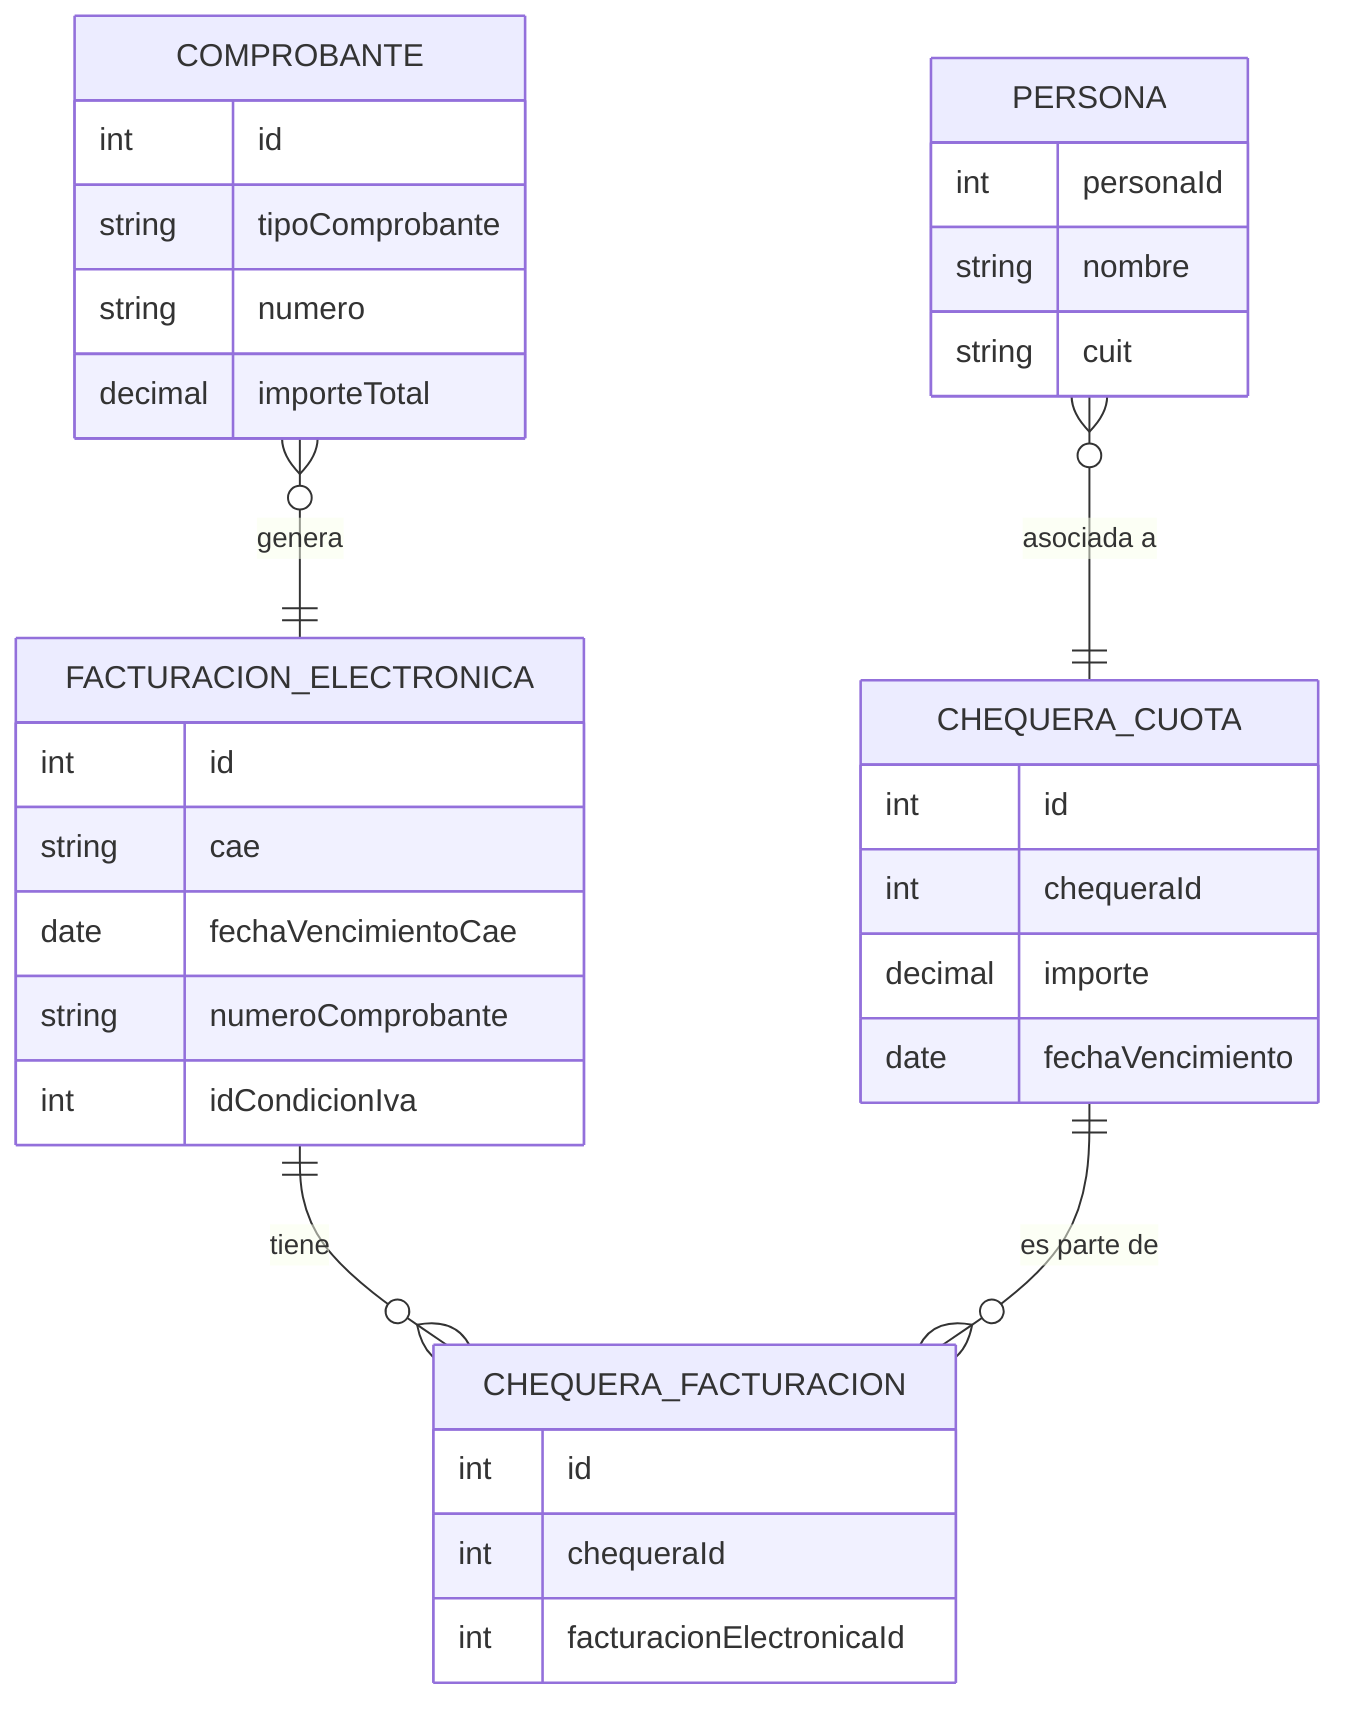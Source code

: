 erDiagram
    FACTURACION_ELECTRONICA {
        int id
        string cae
        date fechaVencimientoCae
        string numeroComprobante
        int idCondicionIva
    }

    CHEQUERA_FACTURACION {
        int id
        int chequeraId
        int facturacionElectronicaId
    }

    CHEQUERA_CUOTA {
        int id
        int chequeraId
        decimal importe
        date fechaVencimiento
    }

    COMPROBANTE {
        int id
        string tipoComprobante
        string numero
        decimal importeTotal
    }

    PERSONA {
        int personaId
        string nombre
        string cuit
    }

    FACTURACION_ELECTRONICA ||--o{ CHEQUERA_FACTURACION : "tiene"
    CHEQUERA_CUOTA ||--o{ CHEQUERA_FACTURACION : "es parte de"
    COMPROBANTE }o--|| FACTURACION_ELECTRONICA : "genera"
    PERSONA }o--|| CHEQUERA_CUOTA : "asociada a"